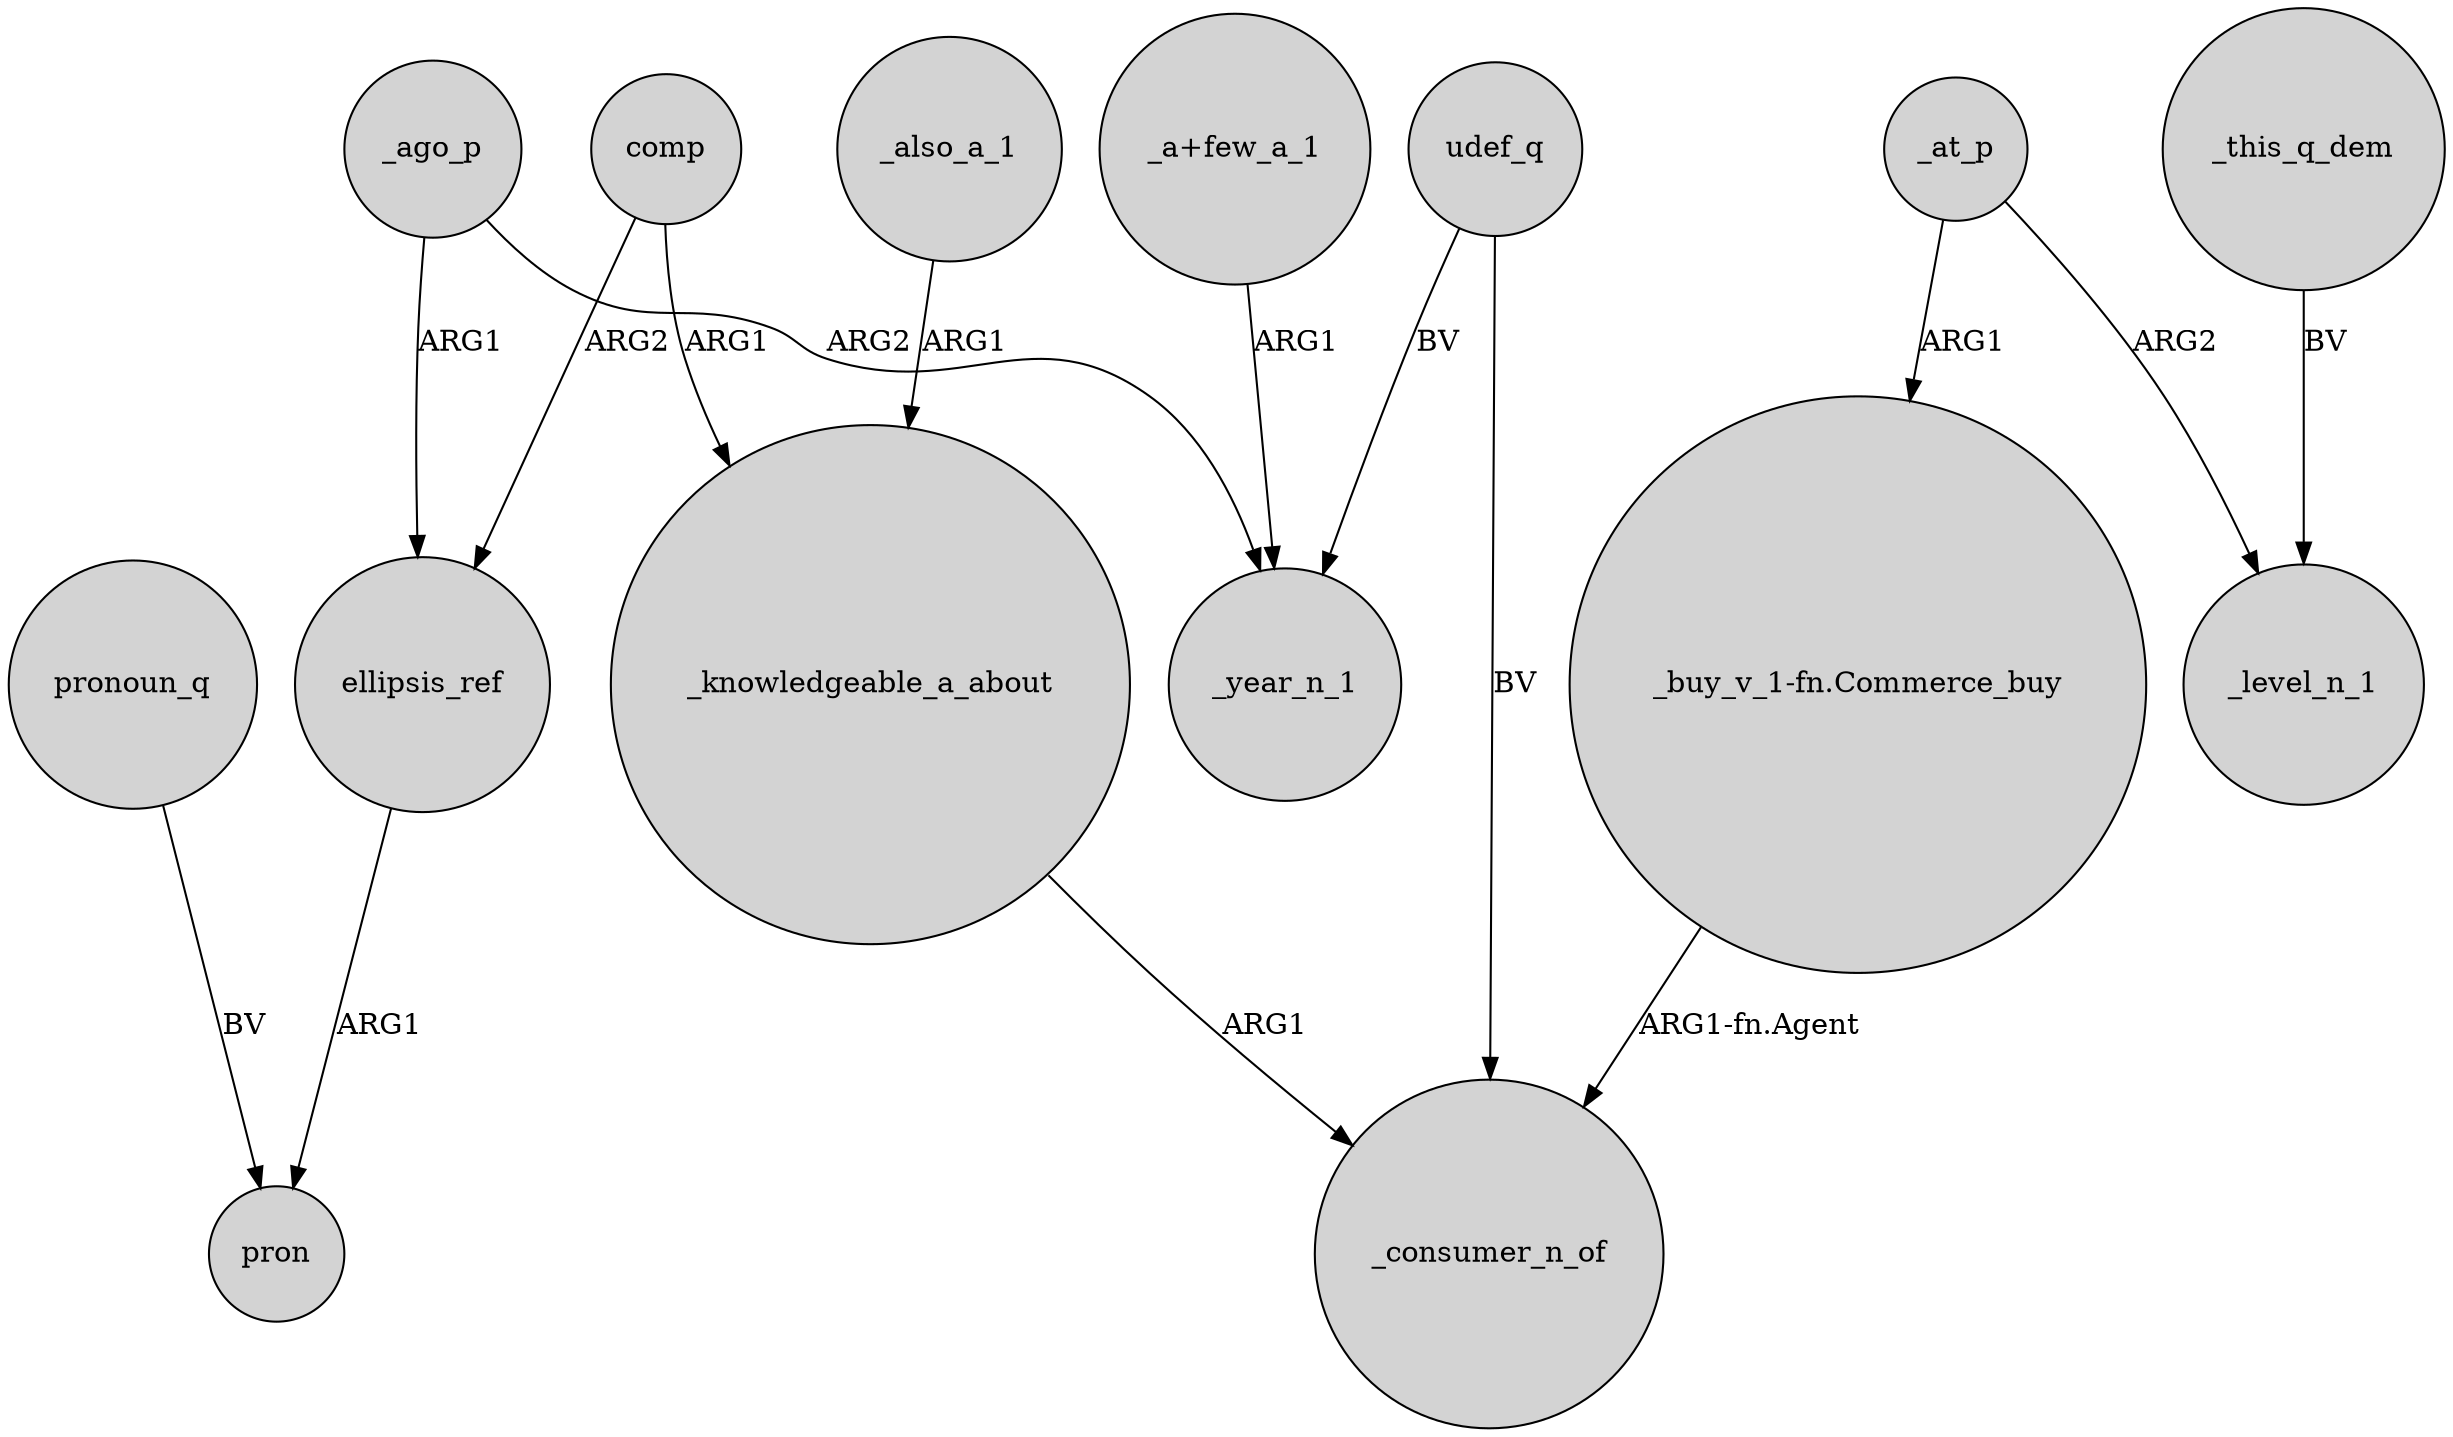 digraph {
	node [shape=circle style=filled]
	_ago_p -> _year_n_1 [label=ARG2]
	_knowledgeable_a_about -> _consumer_n_of [label=ARG1]
	ellipsis_ref -> pron [label=ARG1]
	udef_q -> _year_n_1 [label=BV]
	"_a+few_a_1" -> _year_n_1 [label=ARG1]
	_this_q_dem -> _level_n_1 [label=BV]
	"_buy_v_1-fn.Commerce_buy" -> _consumer_n_of [label="ARG1-fn.Agent"]
	comp -> ellipsis_ref [label=ARG2]
	comp -> _knowledgeable_a_about [label=ARG1]
	_at_p -> "_buy_v_1-fn.Commerce_buy" [label=ARG1]
	udef_q -> _consumer_n_of [label=BV]
	_ago_p -> ellipsis_ref [label=ARG1]
	_at_p -> _level_n_1 [label=ARG2]
	_also_a_1 -> _knowledgeable_a_about [label=ARG1]
	pronoun_q -> pron [label=BV]
}
